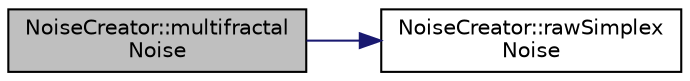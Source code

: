digraph "NoiseCreator::multifractalNoise"
{
  edge [fontname="Helvetica",fontsize="10",labelfontname="Helvetica",labelfontsize="10"];
  node [fontname="Helvetica",fontsize="10",shape=record];
  rankdir="LR";
  Node1 [label="NoiseCreator::multifractal\lNoise",height=0.2,width=0.4,color="black", fillcolor="grey75", style="filled", fontcolor="black"];
  Node1 -> Node2 [color="midnightblue",fontsize="10",style="solid",fontname="Helvetica"];
  Node2 [label="NoiseCreator::rawSimplex\lNoise",height=0.2,width=0.4,color="black", fillcolor="white", style="filled",URL="$class_noise_creator.html#ae19cc786a0b2526618c08e59f44e6963"];
}
